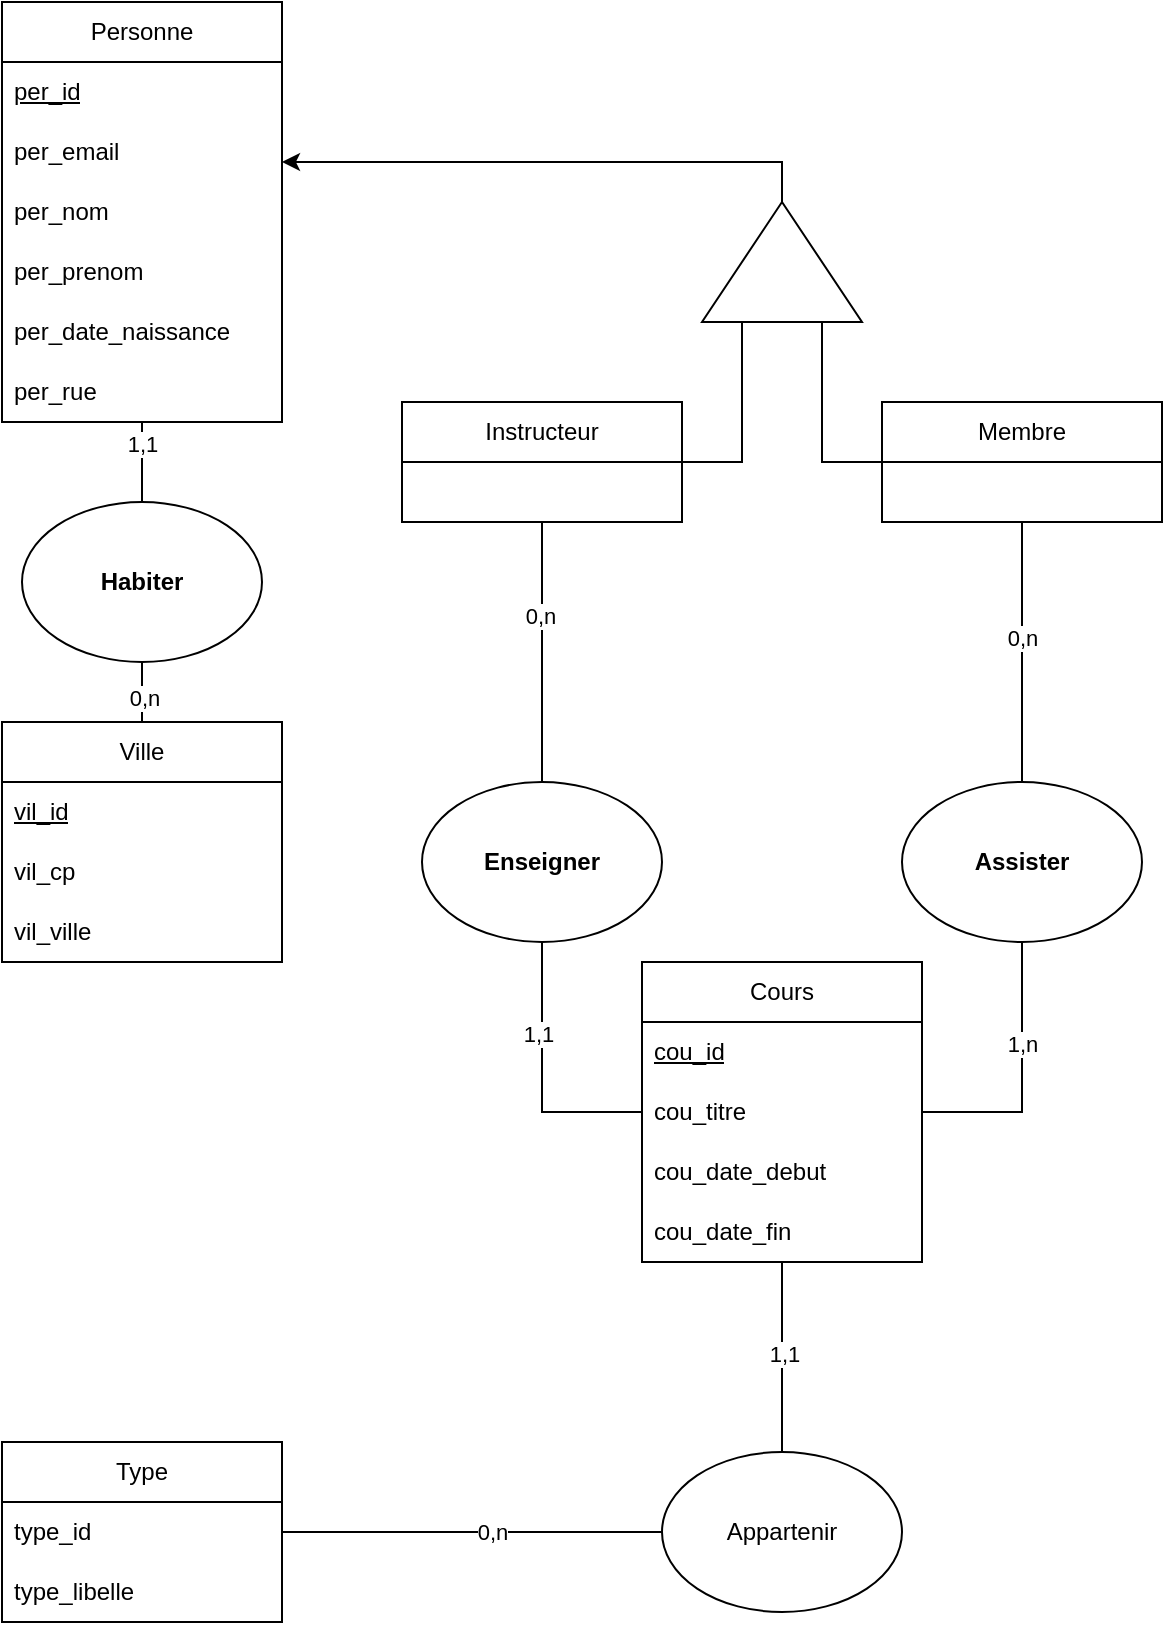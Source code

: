 <mxfile version="26.2.14">
  <diagram name="Page-1" id="Bie-GbCx_ElxEEuYqs5r">
    <mxGraphModel dx="784" dy="1102" grid="1" gridSize="10" guides="1" tooltips="1" connect="1" arrows="1" fold="1" page="1" pageScale="1" pageWidth="827" pageHeight="1169" math="0" shadow="0">
      <root>
        <mxCell id="0" />
        <mxCell id="1" parent="0" />
        <mxCell id="nPYFYZVVNCCxOU4eDc-F-31" style="edgeStyle=orthogonalEdgeStyle;rounded=0;orthogonalLoop=1;jettySize=auto;html=1;entryX=0.5;entryY=1;entryDx=0;entryDy=0;exitX=1;exitY=0.5;exitDx=0;exitDy=0;endArrow=none;startFill=0;" parent="1" source="lI-nM4l6StnNL1FtbBYX-3" target="nPYFYZVVNCCxOU4eDc-F-29" edge="1">
          <mxGeometry relative="1" as="geometry" />
        </mxCell>
        <mxCell id="nPYFYZVVNCCxOU4eDc-F-36" value="1,n" style="edgeLabel;html=1;align=center;verticalAlign=middle;resizable=0;points=[];" parent="nPYFYZVVNCCxOU4eDc-F-31" vertex="1" connectable="0">
          <mxGeometry x="0.244" relative="1" as="geometry">
            <mxPoint as="offset" />
          </mxGeometry>
        </mxCell>
        <mxCell id="nPYFYZVVNCCxOU4eDc-F-34" style="edgeStyle=orthogonalEdgeStyle;rounded=0;orthogonalLoop=1;jettySize=auto;html=1;entryX=0.5;entryY=1;entryDx=0;entryDy=0;exitX=0;exitY=0.5;exitDx=0;exitDy=0;endArrow=none;startFill=0;" parent="1" source="lI-nM4l6StnNL1FtbBYX-3" target="nPYFYZVVNCCxOU4eDc-F-32" edge="1">
          <mxGeometry relative="1" as="geometry" />
        </mxCell>
        <mxCell id="nPYFYZVVNCCxOU4eDc-F-38" value="1,1" style="edgeLabel;html=1;align=center;verticalAlign=middle;resizable=0;points=[];" parent="nPYFYZVVNCCxOU4eDc-F-34" vertex="1" connectable="0">
          <mxGeometry x="0.319" y="2" relative="1" as="geometry">
            <mxPoint as="offset" />
          </mxGeometry>
        </mxCell>
        <mxCell id="p-69gKaaISu3-fC9Yk6Q-7" style="edgeStyle=orthogonalEdgeStyle;rounded=0;orthogonalLoop=1;jettySize=auto;html=1;entryX=0.5;entryY=0;entryDx=0;entryDy=0;endArrow=none;startFill=0;" edge="1" parent="1" source="lI-nM4l6StnNL1FtbBYX-1" target="p-69gKaaISu3-fC9Yk6Q-5">
          <mxGeometry relative="1" as="geometry" />
        </mxCell>
        <mxCell id="p-69gKaaISu3-fC9Yk6Q-9" value="1,1" style="edgeLabel;html=1;align=center;verticalAlign=middle;resizable=0;points=[];" vertex="1" connectable="0" parent="p-69gKaaISu3-fC9Yk6Q-7">
          <mxGeometry x="-0.032" y="1" relative="1" as="geometry">
            <mxPoint as="offset" />
          </mxGeometry>
        </mxCell>
        <mxCell id="lI-nM4l6StnNL1FtbBYX-1" value="Cours" style="swimlane;fontStyle=0;childLayout=stackLayout;horizontal=1;startSize=30;horizontalStack=0;resizeParent=1;resizeParentMax=0;resizeLast=0;collapsible=1;marginBottom=0;whiteSpace=wrap;html=1;" parent="1" vertex="1">
          <mxGeometry x="400" y="560" width="140" height="150" as="geometry" />
        </mxCell>
        <mxCell id="lI-nM4l6StnNL1FtbBYX-2" value="&lt;u&gt;cou_id&lt;/u&gt;" style="text;strokeColor=none;fillColor=none;align=left;verticalAlign=middle;spacingLeft=4;spacingRight=4;overflow=hidden;points=[[0,0.5],[1,0.5]];portConstraint=eastwest;rotatable=0;whiteSpace=wrap;html=1;" parent="lI-nM4l6StnNL1FtbBYX-1" vertex="1">
          <mxGeometry y="30" width="140" height="30" as="geometry" />
        </mxCell>
        <mxCell id="lI-nM4l6StnNL1FtbBYX-3" value="cou_titre" style="text;strokeColor=none;fillColor=none;align=left;verticalAlign=middle;spacingLeft=4;spacingRight=4;overflow=hidden;points=[[0,0.5],[1,0.5]];portConstraint=eastwest;rotatable=0;whiteSpace=wrap;html=1;" parent="lI-nM4l6StnNL1FtbBYX-1" vertex="1">
          <mxGeometry y="60" width="140" height="30" as="geometry" />
        </mxCell>
        <mxCell id="lI-nM4l6StnNL1FtbBYX-4" value="cou_date_debut" style="text;strokeColor=none;fillColor=none;align=left;verticalAlign=middle;spacingLeft=4;spacingRight=4;overflow=hidden;points=[[0,0.5],[1,0.5]];portConstraint=eastwest;rotatable=0;whiteSpace=wrap;html=1;" parent="lI-nM4l6StnNL1FtbBYX-1" vertex="1">
          <mxGeometry y="90" width="140" height="30" as="geometry" />
        </mxCell>
        <mxCell id="lI-nM4l6StnNL1FtbBYX-5" value="cou_date_fin" style="text;strokeColor=none;fillColor=none;align=left;verticalAlign=middle;spacingLeft=4;spacingRight=4;overflow=hidden;points=[[0,0.5],[1,0.5]];portConstraint=eastwest;rotatable=0;whiteSpace=wrap;html=1;" parent="lI-nM4l6StnNL1FtbBYX-1" vertex="1">
          <mxGeometry y="120" width="140" height="30" as="geometry" />
        </mxCell>
        <mxCell id="nPYFYZVVNCCxOU4eDc-F-20" style="edgeStyle=orthogonalEdgeStyle;rounded=0;orthogonalLoop=1;jettySize=auto;html=1;entryX=0.5;entryY=1;entryDx=0;entryDy=0;endArrow=none;startFill=0;" parent="1" source="lI-nM4l6StnNL1FtbBYX-6" target="nPYFYZVVNCCxOU4eDc-F-17" edge="1">
          <mxGeometry relative="1" as="geometry" />
        </mxCell>
        <mxCell id="nPYFYZVVNCCxOU4eDc-F-22" value="0,n" style="edgeLabel;html=1;align=center;verticalAlign=middle;resizable=0;points=[];" parent="nPYFYZVVNCCxOU4eDc-F-20" vertex="1" connectable="0">
          <mxGeometry x="0.28" y="-1" relative="1" as="geometry">
            <mxPoint as="offset" />
          </mxGeometry>
        </mxCell>
        <mxCell id="lI-nM4l6StnNL1FtbBYX-6" value="Ville" style="swimlane;fontStyle=0;childLayout=stackLayout;horizontal=1;startSize=30;horizontalStack=0;resizeParent=1;resizeParentMax=0;resizeLast=0;collapsible=1;marginBottom=0;whiteSpace=wrap;html=1;" parent="1" vertex="1">
          <mxGeometry x="80" y="440" width="140" height="120" as="geometry" />
        </mxCell>
        <mxCell id="lI-nM4l6StnNL1FtbBYX-7" value="&lt;u&gt;vil_id&lt;/u&gt;" style="text;strokeColor=none;fillColor=none;align=left;verticalAlign=middle;spacingLeft=4;spacingRight=4;overflow=hidden;points=[[0,0.5],[1,0.5]];portConstraint=eastwest;rotatable=0;whiteSpace=wrap;html=1;" parent="lI-nM4l6StnNL1FtbBYX-6" vertex="1">
          <mxGeometry y="30" width="140" height="30" as="geometry" />
        </mxCell>
        <mxCell id="lI-nM4l6StnNL1FtbBYX-8" value="vil_cp" style="text;strokeColor=none;fillColor=none;align=left;verticalAlign=middle;spacingLeft=4;spacingRight=4;overflow=hidden;points=[[0,0.5],[1,0.5]];portConstraint=eastwest;rotatable=0;whiteSpace=wrap;html=1;" parent="lI-nM4l6StnNL1FtbBYX-6" vertex="1">
          <mxGeometry y="60" width="140" height="30" as="geometry" />
        </mxCell>
        <mxCell id="lI-nM4l6StnNL1FtbBYX-9" value="vil_ville" style="text;strokeColor=none;fillColor=none;align=left;verticalAlign=middle;spacingLeft=4;spacingRight=4;overflow=hidden;points=[[0,0.5],[1,0.5]];portConstraint=eastwest;rotatable=0;whiteSpace=wrap;html=1;" parent="lI-nM4l6StnNL1FtbBYX-6" vertex="1">
          <mxGeometry y="90" width="140" height="30" as="geometry" />
        </mxCell>
        <mxCell id="nPYFYZVVNCCxOU4eDc-F-19" style="edgeStyle=orthogonalEdgeStyle;rounded=0;orthogonalLoop=1;jettySize=auto;html=1;entryX=0.5;entryY=0;entryDx=0;entryDy=0;endArrow=none;startFill=0;" parent="1" source="nPYFYZVVNCCxOU4eDc-F-1" target="nPYFYZVVNCCxOU4eDc-F-17" edge="1">
          <mxGeometry relative="1" as="geometry" />
        </mxCell>
        <mxCell id="nPYFYZVVNCCxOU4eDc-F-21" value="1,1" style="edgeLabel;html=1;align=center;verticalAlign=middle;resizable=0;points=[];" parent="nPYFYZVVNCCxOU4eDc-F-19" vertex="1" connectable="0">
          <mxGeometry x="-0.45" relative="1" as="geometry">
            <mxPoint as="offset" />
          </mxGeometry>
        </mxCell>
        <mxCell id="nPYFYZVVNCCxOU4eDc-F-26" style="edgeStyle=orthogonalEdgeStyle;rounded=0;orthogonalLoop=1;jettySize=auto;html=1;endArrow=classic;startFill=0;endFill=1;exitX=1;exitY=0.5;exitDx=0;exitDy=0;" parent="1" source="nPYFYZVVNCCxOU4eDc-F-23" target="nPYFYZVVNCCxOU4eDc-F-1" edge="1">
          <mxGeometry relative="1" as="geometry">
            <Array as="points">
              <mxPoint x="470" y="160" />
            </Array>
          </mxGeometry>
        </mxCell>
        <mxCell id="nPYFYZVVNCCxOU4eDc-F-1" value="Personne" style="swimlane;fontStyle=0;childLayout=stackLayout;horizontal=1;startSize=30;horizontalStack=0;resizeParent=1;resizeParentMax=0;resizeLast=0;collapsible=1;marginBottom=0;whiteSpace=wrap;html=1;" parent="1" vertex="1">
          <mxGeometry x="80" y="80" width="140" height="210" as="geometry" />
        </mxCell>
        <mxCell id="nPYFYZVVNCCxOU4eDc-F-2" value="&lt;u&gt;per_id&lt;/u&gt;" style="text;strokeColor=none;fillColor=none;align=left;verticalAlign=middle;spacingLeft=4;spacingRight=4;overflow=hidden;points=[[0,0.5],[1,0.5]];portConstraint=eastwest;rotatable=0;whiteSpace=wrap;html=1;" parent="nPYFYZVVNCCxOU4eDc-F-1" vertex="1">
          <mxGeometry y="30" width="140" height="30" as="geometry" />
        </mxCell>
        <mxCell id="nPYFYZVVNCCxOU4eDc-F-39" value="per_email" style="text;strokeColor=none;fillColor=none;align=left;verticalAlign=middle;spacingLeft=4;spacingRight=4;overflow=hidden;points=[[0,0.5],[1,0.5]];portConstraint=eastwest;rotatable=0;whiteSpace=wrap;html=1;" parent="nPYFYZVVNCCxOU4eDc-F-1" vertex="1">
          <mxGeometry y="60" width="140" height="30" as="geometry" />
        </mxCell>
        <mxCell id="nPYFYZVVNCCxOU4eDc-F-3" value="per_nom" style="text;strokeColor=none;fillColor=none;align=left;verticalAlign=middle;spacingLeft=4;spacingRight=4;overflow=hidden;points=[[0,0.5],[1,0.5]];portConstraint=eastwest;rotatable=0;whiteSpace=wrap;html=1;" parent="nPYFYZVVNCCxOU4eDc-F-1" vertex="1">
          <mxGeometry y="90" width="140" height="30" as="geometry" />
        </mxCell>
        <mxCell id="nPYFYZVVNCCxOU4eDc-F-4" value="per_prenom" style="text;strokeColor=none;fillColor=none;align=left;verticalAlign=middle;spacingLeft=4;spacingRight=4;overflow=hidden;points=[[0,0.5],[1,0.5]];portConstraint=eastwest;rotatable=0;whiteSpace=wrap;html=1;" parent="nPYFYZVVNCCxOU4eDc-F-1" vertex="1">
          <mxGeometry y="120" width="140" height="30" as="geometry" />
        </mxCell>
        <mxCell id="nPYFYZVVNCCxOU4eDc-F-5" value="per_date_naissance" style="text;strokeColor=none;fillColor=none;align=left;verticalAlign=middle;spacingLeft=4;spacingRight=4;overflow=hidden;points=[[0,0.5],[1,0.5]];portConstraint=eastwest;rotatable=0;whiteSpace=wrap;html=1;" parent="nPYFYZVVNCCxOU4eDc-F-1" vertex="1">
          <mxGeometry y="150" width="140" height="30" as="geometry" />
        </mxCell>
        <mxCell id="nPYFYZVVNCCxOU4eDc-F-6" value="per_rue" style="text;strokeColor=none;fillColor=none;align=left;verticalAlign=middle;spacingLeft=4;spacingRight=4;overflow=hidden;points=[[0,0.5],[1,0.5]];portConstraint=eastwest;rotatable=0;whiteSpace=wrap;html=1;" parent="nPYFYZVVNCCxOU4eDc-F-1" vertex="1">
          <mxGeometry y="180" width="140" height="30" as="geometry" />
        </mxCell>
        <mxCell id="nPYFYZVVNCCxOU4eDc-F-28" style="edgeStyle=orthogonalEdgeStyle;rounded=0;orthogonalLoop=1;jettySize=auto;html=1;entryX=0;entryY=0.75;entryDx=0;entryDy=0;endArrow=none;startFill=0;" parent="1" source="nPYFYZVVNCCxOU4eDc-F-9" target="nPYFYZVVNCCxOU4eDc-F-23" edge="1">
          <mxGeometry relative="1" as="geometry" />
        </mxCell>
        <mxCell id="nPYFYZVVNCCxOU4eDc-F-30" style="edgeStyle=orthogonalEdgeStyle;rounded=0;orthogonalLoop=1;jettySize=auto;html=1;entryX=0.5;entryY=0;entryDx=0;entryDy=0;endArrow=none;startFill=0;" parent="1" source="nPYFYZVVNCCxOU4eDc-F-9" target="nPYFYZVVNCCxOU4eDc-F-29" edge="1">
          <mxGeometry relative="1" as="geometry" />
        </mxCell>
        <mxCell id="nPYFYZVVNCCxOU4eDc-F-35" value="0,n" style="edgeLabel;html=1;align=center;verticalAlign=middle;resizable=0;points=[];" parent="nPYFYZVVNCCxOU4eDc-F-30" vertex="1" connectable="0">
          <mxGeometry x="-0.114" relative="1" as="geometry">
            <mxPoint as="offset" />
          </mxGeometry>
        </mxCell>
        <mxCell id="nPYFYZVVNCCxOU4eDc-F-9" value="Membre" style="swimlane;fontStyle=0;childLayout=stackLayout;horizontal=1;startSize=30;horizontalStack=0;resizeParent=1;resizeParentMax=0;resizeLast=0;collapsible=1;marginBottom=0;whiteSpace=wrap;html=1;" parent="1" vertex="1">
          <mxGeometry x="520" y="280" width="140" height="60" as="geometry" />
        </mxCell>
        <mxCell id="nPYFYZVVNCCxOU4eDc-F-27" style="edgeStyle=orthogonalEdgeStyle;rounded=0;orthogonalLoop=1;jettySize=auto;html=1;entryX=0;entryY=0.25;entryDx=0;entryDy=0;endArrow=none;startFill=0;" parent="1" source="nPYFYZVVNCCxOU4eDc-F-13" target="nPYFYZVVNCCxOU4eDc-F-23" edge="1">
          <mxGeometry relative="1" as="geometry" />
        </mxCell>
        <mxCell id="nPYFYZVVNCCxOU4eDc-F-33" style="edgeStyle=orthogonalEdgeStyle;rounded=0;orthogonalLoop=1;jettySize=auto;html=1;entryX=0.5;entryY=0;entryDx=0;entryDy=0;endArrow=none;startFill=0;" parent="1" source="nPYFYZVVNCCxOU4eDc-F-13" target="nPYFYZVVNCCxOU4eDc-F-32" edge="1">
          <mxGeometry relative="1" as="geometry" />
        </mxCell>
        <mxCell id="nPYFYZVVNCCxOU4eDc-F-37" value="0,n" style="edgeLabel;html=1;align=center;verticalAlign=middle;resizable=0;points=[];" parent="nPYFYZVVNCCxOU4eDc-F-33" vertex="1" connectable="0">
          <mxGeometry x="-0.286" y="-1" relative="1" as="geometry">
            <mxPoint as="offset" />
          </mxGeometry>
        </mxCell>
        <mxCell id="nPYFYZVVNCCxOU4eDc-F-13" value="Instructeur" style="swimlane;fontStyle=0;childLayout=stackLayout;horizontal=1;startSize=30;horizontalStack=0;resizeParent=1;resizeParentMax=0;resizeLast=0;collapsible=1;marginBottom=0;whiteSpace=wrap;html=1;" parent="1" vertex="1">
          <mxGeometry x="280" y="280" width="140" height="60" as="geometry" />
        </mxCell>
        <mxCell id="nPYFYZVVNCCxOU4eDc-F-17" value="&lt;b&gt;Habiter&lt;/b&gt;" style="ellipse;whiteSpace=wrap;html=1;" parent="1" vertex="1">
          <mxGeometry x="90" y="330" width="120" height="80" as="geometry" />
        </mxCell>
        <mxCell id="nPYFYZVVNCCxOU4eDc-F-23" value="" style="triangle;whiteSpace=wrap;html=1;rotation=-90;" parent="1" vertex="1">
          <mxGeometry x="440" y="170" width="60" height="80" as="geometry" />
        </mxCell>
        <mxCell id="nPYFYZVVNCCxOU4eDc-F-29" value="&lt;b&gt;Assister&lt;/b&gt;" style="ellipse;whiteSpace=wrap;html=1;" parent="1" vertex="1">
          <mxGeometry x="530" y="470" width="120" height="80" as="geometry" />
        </mxCell>
        <mxCell id="nPYFYZVVNCCxOU4eDc-F-32" value="&lt;b&gt;Enseigner&lt;/b&gt;" style="ellipse;whiteSpace=wrap;html=1;" parent="1" vertex="1">
          <mxGeometry x="290" y="470" width="120" height="80" as="geometry" />
        </mxCell>
        <mxCell id="p-69gKaaISu3-fC9Yk6Q-6" style="edgeStyle=orthogonalEdgeStyle;rounded=0;orthogonalLoop=1;jettySize=auto;html=1;entryX=0;entryY=0.5;entryDx=0;entryDy=0;endArrow=none;startFill=0;" edge="1" parent="1" source="p-69gKaaISu3-fC9Yk6Q-1" target="p-69gKaaISu3-fC9Yk6Q-5">
          <mxGeometry relative="1" as="geometry" />
        </mxCell>
        <mxCell id="p-69gKaaISu3-fC9Yk6Q-8" value="0,n" style="edgeLabel;html=1;align=center;verticalAlign=middle;resizable=0;points=[];" vertex="1" connectable="0" parent="p-69gKaaISu3-fC9Yk6Q-6">
          <mxGeometry x="0.105" relative="1" as="geometry">
            <mxPoint as="offset" />
          </mxGeometry>
        </mxCell>
        <mxCell id="p-69gKaaISu3-fC9Yk6Q-1" value="Type" style="swimlane;fontStyle=0;childLayout=stackLayout;horizontal=1;startSize=30;horizontalStack=0;resizeParent=1;resizeParentMax=0;resizeLast=0;collapsible=1;marginBottom=0;whiteSpace=wrap;html=1;" vertex="1" parent="1">
          <mxGeometry x="80" y="800" width="140" height="90" as="geometry" />
        </mxCell>
        <mxCell id="p-69gKaaISu3-fC9Yk6Q-2" value="type_id" style="text;strokeColor=none;fillColor=none;align=left;verticalAlign=middle;spacingLeft=4;spacingRight=4;overflow=hidden;points=[[0,0.5],[1,0.5]];portConstraint=eastwest;rotatable=0;whiteSpace=wrap;html=1;" vertex="1" parent="p-69gKaaISu3-fC9Yk6Q-1">
          <mxGeometry y="30" width="140" height="30" as="geometry" />
        </mxCell>
        <mxCell id="p-69gKaaISu3-fC9Yk6Q-3" value="type_libelle" style="text;strokeColor=none;fillColor=none;align=left;verticalAlign=middle;spacingLeft=4;spacingRight=4;overflow=hidden;points=[[0,0.5],[1,0.5]];portConstraint=eastwest;rotatable=0;whiteSpace=wrap;html=1;" vertex="1" parent="p-69gKaaISu3-fC9Yk6Q-1">
          <mxGeometry y="60" width="140" height="30" as="geometry" />
        </mxCell>
        <mxCell id="p-69gKaaISu3-fC9Yk6Q-5" value="Appartenir" style="ellipse;whiteSpace=wrap;html=1;" vertex="1" parent="1">
          <mxGeometry x="410" y="805" width="120" height="80" as="geometry" />
        </mxCell>
      </root>
    </mxGraphModel>
  </diagram>
</mxfile>
